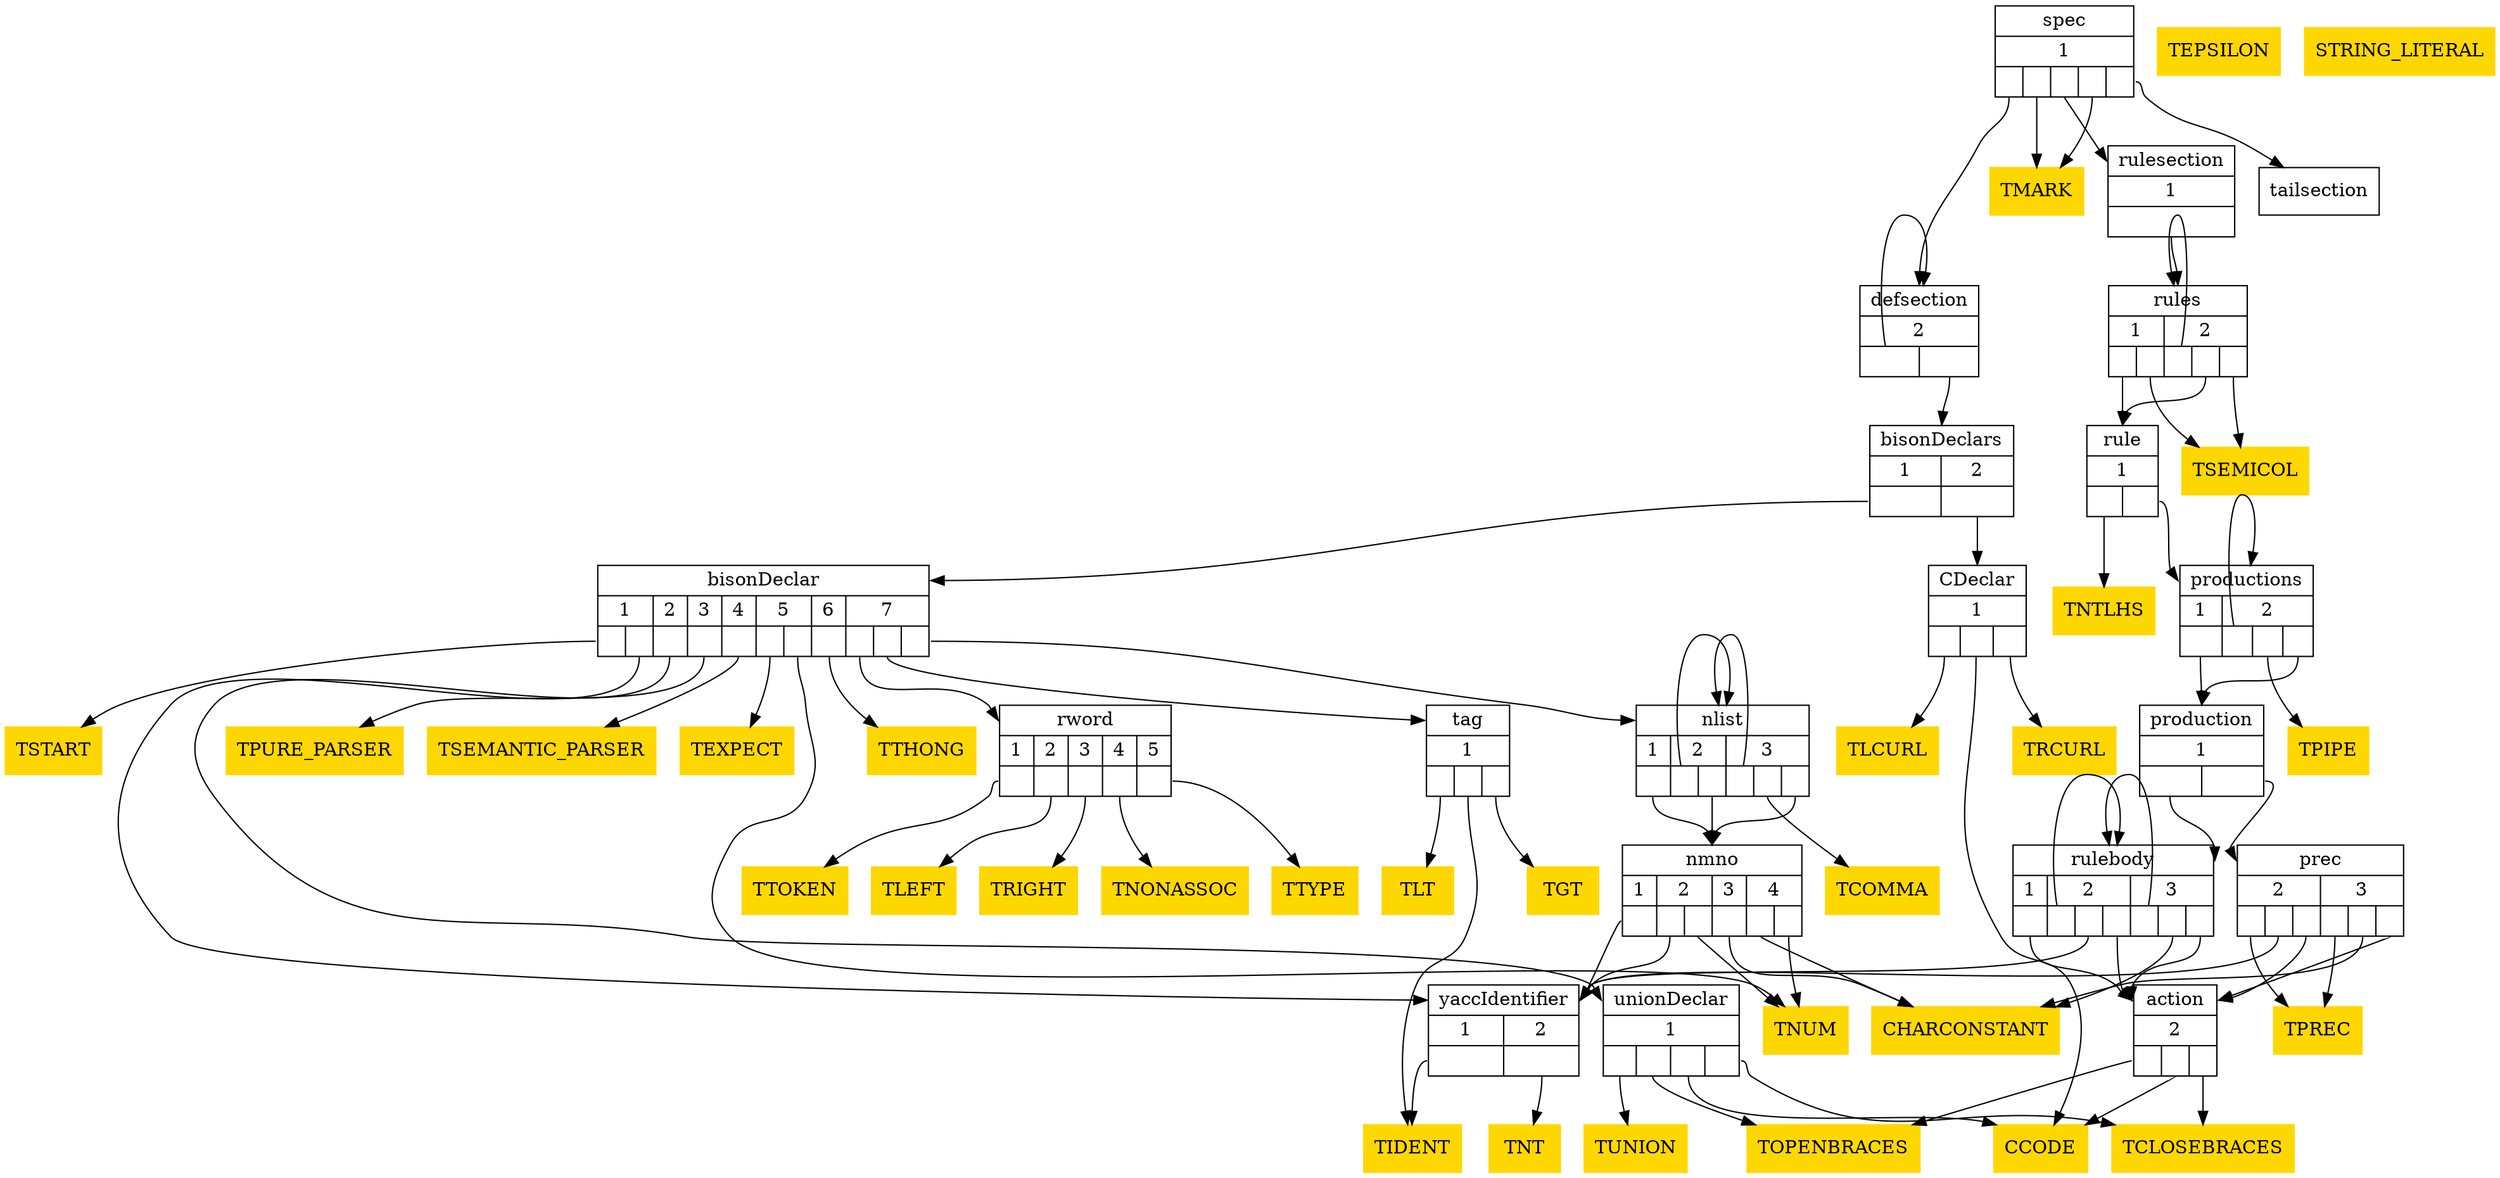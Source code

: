/* generated using the yaccviso program to draw a yacc grammar */
digraph "Dependencies in Yacc grammar" {
	fontsize = 14;
//	page = "8,11";
//	ratio = auto;
	"TGT" [label="{<f0>TGT}",shape=record,color=gold,style=filled];
	"TLT" [label="{<f0>TLT}",shape=record,color=gold,style=filled];
	"TNT" [label="{<f0>TNT}",shape=record,color=gold,style=filled];
	"tag" [label="{<f0>tag|{{<class1>1|{<f1>|<f2>|<f3>}}}}",shape=record];
	"TNUM" [label="{<f0>TNUM}",shape=record,color=gold,style=filled];
	"spec" [label="{<f0>spec|{{<class1>1|{<f1>|<f2>|<f3>|<f4>|<f5>}}}}",shape=record];
	"prec" [label="{<f0>prec|{{<class2>2|{<f1>|<f2>|<f3>}}|{<class3>3|{<f4>|<f5>|<f6>}}}}",shape=record];
	"rule" [label="{<f0>rule|{{<class1>1|{<f1>|<f2>}}}}",shape=record];
	"nmno" [label="{<f0>nmno|{{<class1>1|{<f1>}}|{<class2>2|{<f2>|<f3>}}|{<class3>3|{<f4>}}|{<class4>4|{<f5>|<f6>}}}}",shape=record];
	"CCODE" [label="{<f0>CCODE}",shape=record,color=gold,style=filled];
	"TPREC" [label="{<f0>TPREC}",shape=record,color=gold,style=filled];
	"TPIPE" [label="{<f0>TPIPE}",shape=record,color=gold,style=filled];
	"TMARK" [label="{<f0>TMARK}",shape=record,color=gold,style=filled];
	"TLEFT" [label="{<f0>TLEFT}",shape=record,color=gold,style=filled];
	"TTYPE" [label="{<f0>TTYPE}",shape=record,color=gold,style=filled];
	"rword" [label="{<f0>rword|{{<class1>1|{<f1>}}|{<class2>2|{<f2>}}|{<class3>3|{<f3>}}|{<class4>4|{<f4>}}|{<class5>5|{<f5>}}}}",shape=record];
	"TCOMMA" [label="{<f0>TCOMMA}",shape=record,color=gold,style=filled];
	"rules" [label="{<f0>rules|{{<class1>1|{<f1>|<f2>}}|{<class2>2|{<f3>|<f4>|<f5>}}}}",shape=record];
	"nlist" [label="{<f0>nlist|{{<class1>1|{<f1>}}|{<class2>2|{<f2>|<f3>}}|{<class3>3|{<f4>|<f5>|<f6>}}}}",shape=record];
	"TTHONG" [label="{<f0>TTHONG}",shape=record,color=gold,style=filled];
	"TTOKEN" [label="{<f0>TTOKEN}",shape=record,color=gold,style=filled];
	"TIDENT" [label="{<f0>TIDENT}",shape=record,color=gold,style=filled];
	"TRIGHT" [label="{<f0>TRIGHT}",shape=record,color=gold,style=filled];
	"TUNION" [label="{<f0>TUNION}",shape=record,color=gold,style=filled];
	"TLCURL" [label="{<f0>TLCURL}",shape=record,color=gold,style=filled];
	"TNTLHS" [label="{<f0>TNTLHS}",shape=record,color=gold,style=filled];
	"TRCURL" [label="{<f0>TRCURL}",shape=record,color=gold,style=filled];
	"TSTART" [label="{<f0>TSTART}",shape=record,color=gold,style=filled];
	"TEXPECT" [label="{<f0>TEXPECT}",shape=record,color=gold,style=filled];
	"action" [label="{<f0>action|{{<class2>2|{<f1>|<f2>|<f3>}}}}",shape=record];
	"TSEMICOL" [label="{<f0>TSEMICOL}",shape=record,color=gold,style=filled];
	"CDeclar" [label="{<f0>CDeclar|{{<class1>1|{<f1>|<f2>|<f3>}}}}",shape=record];
	"TEPSILON" [label="{<f0>TEPSILON}",shape=record,color=gold,style=filled];
	"TNONASSOC" [label="{<f0>TNONASSOC}",shape=record,color=gold,style=filled];
	"rulebody" [label="{<f0>rulebody|{{<class1>1|{<f1>}}|{<class2>2|{<f2>|<f3>|<f4>}}|{<class3>3|{<f5>|<f6>|<f7>}}}}",shape=record];
	"TOPENBRACES" [label="{<f0>TOPENBRACES}",shape=record,color=gold,style=filled];
	"TCLOSEBRACES" [label="{<f0>TCLOSEBRACES}",shape=record,color=gold,style=filled];
	"defsection" [label="{<f0>defsection|{{<class2>2|{<f1>|<f2>}}}}",shape=record];
	"production" [label="{<f0>production|{{<class1>1|{<f1>|<f2>}}}}",shape=record];
	"CHARCONSTANT" [label="{<f0>CHARCONSTANT}",shape=record,color=gold,style=filled];
	"TPURE_PARSER" [label="{<f0>TPURE_PARSER}",shape=record,color=gold,style=filled];
	"unionDeclar" [label="{<f0>unionDeclar|{{<class1>1|{<f1>|<f2>|<f3>|<f4>}}}}",shape=record];
	"bisonDeclar" [label="{<f0>bisonDeclar|{{<class1>1|{<f1>|<f2>}}|{<class2>2|{<f3>}}|{<class3>3|{<f4>}}|{<class4>4|{<f5>}}|{<class5>5|{<f6>|<f7>}}|{<class6>6|{<f8>}}|{<class7>7|{<f9>|<f10>|<f11>}}}}",shape=record];
	"tailsection" [label="{<f0>tailsection}",shape=record];
	"rulesection" [label="{<f0>rulesection|{{<class1>1|{<f1>}}}}",shape=record];
	"productions" [label="{<f0>productions|{{<class1>1|{<f1>}}|{<class2>2|{<f2>|<f3>|<f4>}}}}",shape=record];
	"bisonDeclars" [label="{<f0>bisonDeclars|{{<class1>1|{<f1>}}|{<class2>2|{<f2>}}}}",shape=record];
	"STRING_LITERAL" [label="{<f0>STRING_LITERAL}",shape=record,color=gold,style=filled];
	"TSEMANTIC_PARSER" [label="{<f0>TSEMANTIC_PARSER}",shape=record,color=gold,style=filled];
	"yaccIdentifier" [label="{<f0>yaccIdentifier|{{<class1>1|{<f1>}}|{<class2>2|{<f2>}}}}",shape=record];
	"tag":f1 -> "TLT":f0;
	"tag":f2 -> "TIDENT":f0;
	"tag":f3 -> "TGT":f0;
	"spec":f1 -> "defsection":f0;
	"spec":f2 -> "TMARK":f0;
	"spec":f3 -> "rulesection":f0;
	"spec":f4 -> "TMARK":f0;
	"spec":f5 -> "tailsection":f0;
	"prec":f1 -> "TPREC":f0;
	"prec":f2 -> "yaccIdentifier":f0;
	"prec":f3 -> "action":f0;
	"prec":f4 -> "TPREC":f0;
	"prec":f5 -> "CHARCONSTANT":f0;
	"prec":f6 -> "action":f0;
	"rule":f1 -> "TNTLHS":f0;
	"rule":f2 -> "productions":f0;
	"nmno":f1 -> "yaccIdentifier":f0;
	"nmno":f2 -> "yaccIdentifier":f0;
	"nmno":f3 -> "TNUM":f0;
	"nmno":f4 -> "CHARCONSTANT":f0;
	"nmno":f5 -> "CHARCONSTANT":f0;
	"nmno":f6 -> "TNUM":f0;
	"rword":f1 -> "TTOKEN":f0;
	"rword":f2 -> "TLEFT":f0;
	"rword":f3 -> "TRIGHT":f0;
	"rword":f4 -> "TNONASSOC":f0;
	"rword":f5 -> "TTYPE":f0;
	"rules":f1 -> "rule":f0;
	"rules":f2 -> "TSEMICOL":f0;
	"rules":f3 -> "rules":f0;
	"rules":f4 -> "rule":f0;
	"rules":f5 -> "TSEMICOL":f0;
	"nlist":f1 -> "nmno":f0;
	"nlist":f2 -> "nlist":f0;
	"nlist":f3 -> "nmno":f0;
	"nlist":f4 -> "nlist":f0;
	"nlist":f5 -> "TCOMMA":f0;
	"nlist":f6 -> "nmno":f0;
	"action":f1 -> "TOPENBRACES":f0;
	"action":f2 -> "CCODE":f0;
	"action":f3 -> "TCLOSEBRACES":f0;
	"CDeclar":f1 -> "TLCURL":f0;
	"CDeclar":f2 -> "CCODE":f0;
	"CDeclar":f3 -> "TRCURL":f0;
	"rulebody":f1 -> "action":f0;
	"rulebody":f2 -> "rulebody":f0;
	"rulebody":f3 -> "yaccIdentifier":f0;
	"rulebody":f4 -> "action":f0;
	"rulebody":f5 -> "rulebody":f0;
	"rulebody":f6 -> "CHARCONSTANT":f0;
	"rulebody":f7 -> "action":f0;
	"defsection":f1 -> "defsection":f0;
	"defsection":f2 -> "bisonDeclars":f0;
	"production":f1 -> "rulebody":f0;
	"production":f2 -> "prec":f0;
	"unionDeclar":f1 -> "TUNION":f0;
	"unionDeclar":f2 -> "TOPENBRACES":f0;
	"unionDeclar":f3 -> "CCODE":f0;
	"unionDeclar":f4 -> "TCLOSEBRACES":f0;
	"bisonDeclar":f1 -> "TSTART":f0;
	"bisonDeclar":f2 -> "yaccIdentifier":f0;
	"bisonDeclar":f3 -> "unionDeclar":f0;
	"bisonDeclar":f4 -> "TPURE_PARSER":f0;
	"bisonDeclar":f5 -> "TSEMANTIC_PARSER":f0;
	"bisonDeclar":f6 -> "TEXPECT":f0;
	"bisonDeclar":f7 -> "TNUM":f0;
	"bisonDeclar":f8 -> "TTHONG":f0;
	"bisonDeclar":f9 -> "rword":f0;
	"bisonDeclar":f10 -> "tag":f0;
	"bisonDeclar":f11 -> "nlist":f0;
	"rulesection":f1 -> "rules":f0;
	"productions":f1 -> "production":f0;
	"productions":f2 -> "productions":f0;
	"productions":f3 -> "TPIPE":f0;
	"productions":f4 -> "production":f0;
	"bisonDeclars":f1 -> "bisonDeclar":f0;
	"bisonDeclars":f2 -> "CDeclar":f0;
	"yaccIdentifier":f1 -> "TIDENT":f0;
	"yaccIdentifier":f2 -> "TNT":f0;


}

